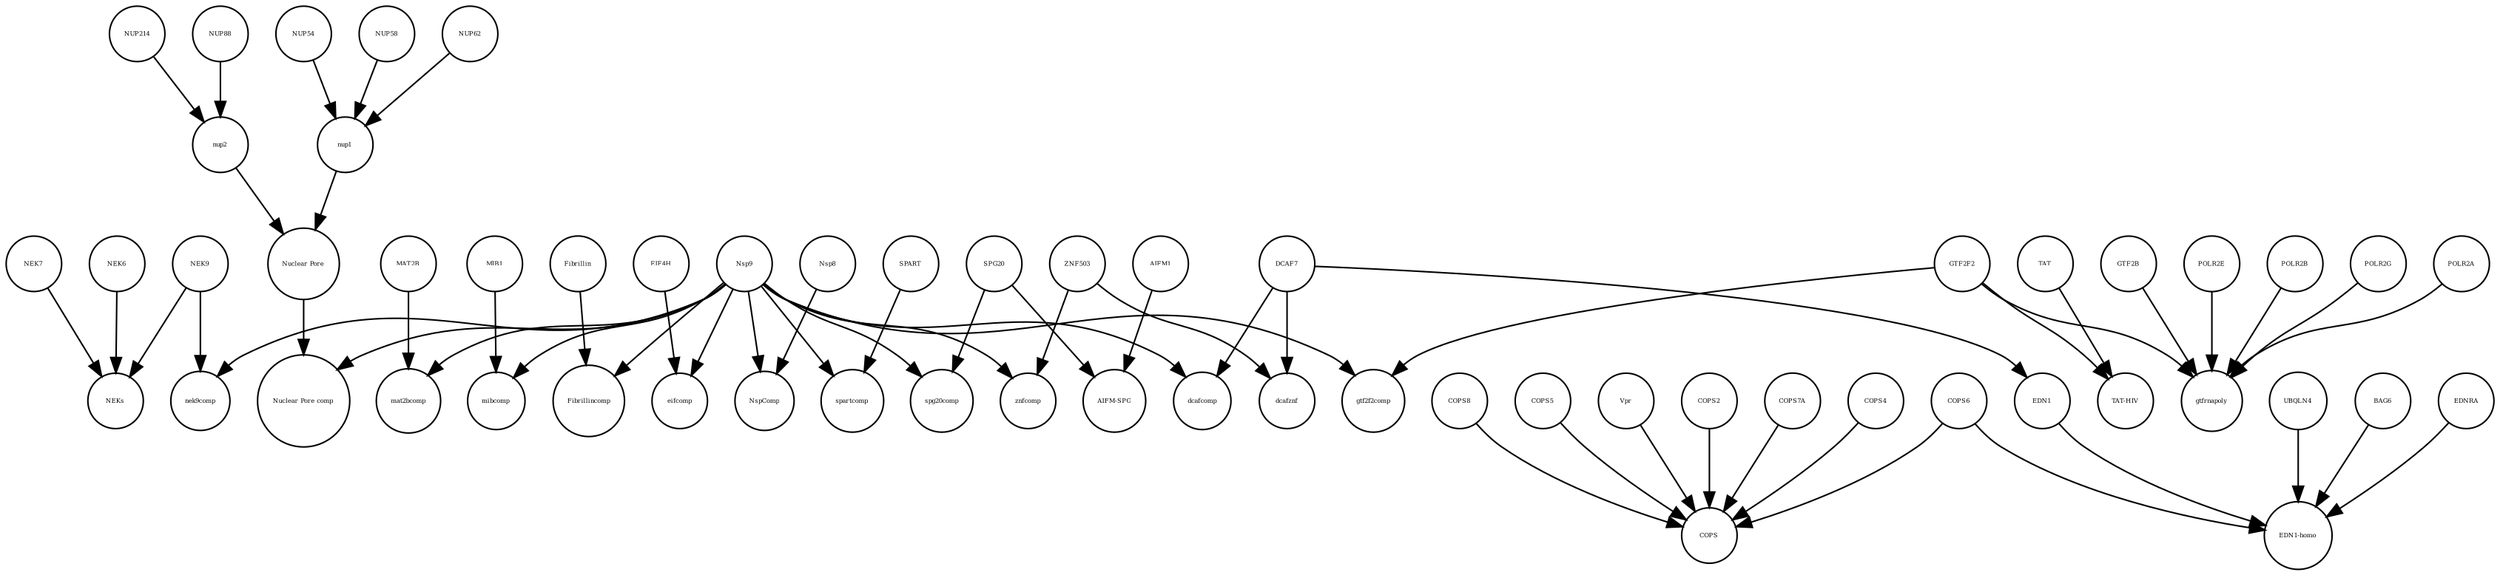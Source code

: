 strict digraph  {
NUP214 [annotation=urn_miriam_uniprot_P35658, bipartite=0, cls=macromolecule, fontsize=4, label=NUP214, shape=circle];
NUP58 [annotation=urn_miriam_uniprot_Q9BVL2, bipartite=0, cls=macromolecule, fontsize=4, label=NUP58, shape=circle];
mat2bcomp [annotation="", bipartite=0, cls=complex, fontsize=4, label=mat2bcomp, shape=circle];
"Nuclear Pore comp" [annotation="", bipartite=0, cls=complex, fontsize=4, label="Nuclear Pore comp", shape=circle];
TAT [annotation="", bipartite=0, cls=macromolecule, fontsize=4, label=TAT, shape=circle];
POLR2B [annotation="", bipartite=0, cls=macromolecule, fontsize=4, label=POLR2B, shape=circle];
nup2 [annotation="", bipartite=0, cls=complex, fontsize=4, label=nup2, shape=circle];
nek9comp [annotation="", bipartite=0, cls=complex, fontsize=4, label=nek9comp, shape=circle];
POLR2G [annotation="", bipartite=0, cls=macromolecule, fontsize=4, label=POLR2G, shape=circle];
COPS2 [annotation="", bipartite=0, cls=macromolecule, fontsize=4, label=COPS2, shape=circle];
COPS6 [annotation="", bipartite=0, cls=macromolecule, fontsize=4, label=COPS6, shape=circle];
MAT2B [annotation="urn_miriam_uniprot_Q9NZL9|urn_miriam_pubmed_10644686|urn_miriam_pubmed_23189196|urn_miriam_pubmed_25075345|urn_miriam_pubmed_23425511", bipartite=0, cls=macromolecule, fontsize=4, label=MAT2B, shape=circle];
AIFM1 [annotation="", bipartite=0, cls=macromolecule, fontsize=4, label=AIFM1, shape=circle];
EIF4H [annotation="urn_miriam_uniprot_Q15056|urn_miriam_pubmed_10585411|urn_miriam_pubmed_11418588", bipartite=0, cls=macromolecule, fontsize=4, label=EIF4H, shape=circle];
UBQLN4 [annotation="", bipartite=0, cls=macromolecule, fontsize=4, label=UBQLN4, shape=circle];
mibcomp [annotation="", bipartite=0, cls=complex, fontsize=4, label=mibcomp, shape=circle];
spg20comp [annotation="", bipartite=0, cls=complex, fontsize=4, label=spg20comp, shape=circle];
GTF2F2 [annotation="urn_miriam_uniprot_P13984|urn_miriam_pubmed_10428810", bipartite=0, cls=macromolecule, fontsize=4, label=GTF2F2, shape=circle];
BAG6 [annotation="", bipartite=0, cls=macromolecule, fontsize=4, label=BAG6, shape=circle];
Nsp9 [annotation="urn_miriam_uniprot_P0DTD1|urn_miriam_ncbiprotein_YP_009725305", bipartite=0, cls=macromolecule, fontsize=4, label=Nsp9, shape=circle];
EDN1 [annotation=urn_miriam_uniprot_P05305, bipartite=0, cls=macromolecule, fontsize=4, label=EDN1, shape=circle];
COPS7A [annotation="", bipartite=0, cls=macromolecule, fontsize=4, label=COPS7A, shape=circle];
NEK7 [annotation="", bipartite=0, cls=macromolecule, fontsize=4, label=NEK7, shape=circle];
"TAT-HIV" [annotation="", bipartite=0, cls=complex, fontsize=4, label="TAT-HIV", shape=circle];
Fibrillincomp [annotation="", bipartite=0, cls=complex, fontsize=4, label=Fibrillincomp, shape=circle];
eifcomp [annotation="", bipartite=0, cls=complex, fontsize=4, label=eifcomp, shape=circle];
COPS4 [annotation="", bipartite=0, cls=macromolecule, fontsize=4, label=COPS4, shape=circle];
NUP62 [annotation=urn_miriam_uniprot_P37198, bipartite=0, cls=macromolecule, fontsize=4, label=NUP62, shape=circle];
NEK9 [annotation=urn_miriam_uniprot_Q8TD19, bipartite=0, cls=macromolecule, fontsize=4, label=NEK9, shape=circle];
COPS [annotation="", bipartite=0, cls=complex, fontsize=4, label=COPS, shape=circle];
NUP54 [annotation=urn_miriam_uniprot_Q7Z3B4, bipartite=0, cls=macromolecule, fontsize=4, label=NUP54, shape=circle];
POLR2A [annotation=urn_miriam_uniprot_P30876, bipartite=0, cls=macromolecule, fontsize=4, label=POLR2A, shape=circle];
NspComp [annotation="", bipartite=0, cls=complex, fontsize=4, label=NspComp, shape=circle];
"Nuclear Pore" [annotation="", bipartite=0, cls=complex, fontsize=4, label="Nuclear Pore", shape=circle];
spartcomp [annotation="", bipartite=0, cls=complex, fontsize=4, label=spartcomp, shape=circle];
GTF2B [annotation="", bipartite=0, cls=macromolecule, fontsize=4, label=GTF2B, shape=circle];
NEKs [annotation="", bipartite=0, cls=complex, fontsize=4, label=NEKs, shape=circle];
SPG20 [annotation="", bipartite=0, cls=macromolecule, fontsize=4, label=SPG20, shape=circle];
COPS8 [annotation="", bipartite=0, cls=macromolecule, fontsize=4, label=COPS8, shape=circle];
Fibrillin [annotation="", bipartite=0, cls=complex, fontsize=4, label=Fibrillin, shape=circle];
EDNRA [annotation="", bipartite=0, cls=macromolecule, fontsize=4, label=EDNRA, shape=circle];
SPART [annotation=urn_miriam_uniprot_Q8N0X7, bipartite=0, cls=macromolecule, fontsize=4, label=SPART, shape=circle];
"EDN1-homo" [annotation="", bipartite=0, cls=complex, fontsize=4, label="EDN1-homo", shape=circle];
COPS5 [annotation="", bipartite=0, cls=macromolecule, fontsize=4, label=COPS5, shape=circle];
nup1 [annotation="", bipartite=0, cls=complex, fontsize=4, label=nup1, shape=circle];
NUP88 [annotation="urn_miriam_uniprot_Q99567|urn_miriam_pubmed_30543681", bipartite=0, cls=macromolecule, fontsize=4, label=NUP88, shape=circle];
DCAF7 [annotation="urn_miriam_uniprot_P61962|urn_miriam_pubmed_16887337|urn_miriam_pubmed_16949367", bipartite=0, cls=macromolecule, fontsize=4, label=DCAF7, shape=circle];
gtf2f2comp [annotation="", bipartite=0, cls=complex, fontsize=4, label=gtf2f2comp, shape=circle];
znfcomp [annotation="", bipartite=0, cls=complex, fontsize=4, label=znfcomp, shape=circle];
Nsp8 [annotation="urn_miriam_uniprot_P0DTD1|urn_miriam_ncbiprotein_YP_009725304", bipartite=0, cls=macromolecule, fontsize=4, label=Nsp8, shape=circle];
ZNF503 [annotation=urn_miriam_uniprot_Q96F45, bipartite=0, cls=macromolecule, fontsize=4, label=ZNF503, shape=circle];
MIB1 [annotation="urn_miriam_uniprot_Q86YT6|urn_miriam_pubmed_24185901", bipartite=0, cls=macromolecule, fontsize=4, label=MIB1, shape=circle];
dcafznf [annotation="", bipartite=0, cls=complex, fontsize=4, label=dcafznf, shape=circle];
POLR2E [annotation="", bipartite=0, cls=macromolecule, fontsize=4, label=POLR2E, shape=circle];
"AIFM-SPG" [annotation="", bipartite=0, cls=complex, fontsize=4, label="AIFM-SPG", shape=circle];
Vpr [annotation="", bipartite=0, cls=macromolecule, fontsize=4, label=Vpr, shape=circle];
gtfrnapoly [annotation="", bipartite=0, cls=complex, fontsize=4, label=gtfrnapoly, shape=circle];
NEK6 [annotation="", bipartite=0, cls=macromolecule, fontsize=4, label=NEK6, shape=circle];
dcafcomp [annotation="", bipartite=0, cls=complex, fontsize=4, label=dcafcomp, shape=circle];
NUP214 -> nup2  [annotation="", interaction_type=production];
NUP58 -> nup1  [annotation="", interaction_type=production];
TAT -> "TAT-HIV"  [annotation="", interaction_type=production];
POLR2B -> gtfrnapoly  [annotation="", interaction_type=production];
nup2 -> "Nuclear Pore"  [annotation="", interaction_type=production];
POLR2G -> gtfrnapoly  [annotation="", interaction_type=production];
COPS2 -> COPS  [annotation="", interaction_type=production];
COPS6 -> "EDN1-homo"  [annotation="", interaction_type=production];
COPS6 -> COPS  [annotation="", interaction_type=production];
MAT2B -> mat2bcomp  [annotation="", interaction_type=production];
AIFM1 -> "AIFM-SPG"  [annotation="", interaction_type=production];
EIF4H -> eifcomp  [annotation="", interaction_type=production];
UBQLN4 -> "EDN1-homo"  [annotation="", interaction_type=production];
GTF2F2 -> gtf2f2comp  [annotation="", interaction_type=production];
GTF2F2 -> "TAT-HIV"  [annotation="", interaction_type=production];
GTF2F2 -> gtfrnapoly  [annotation="", interaction_type=production];
BAG6 -> "EDN1-homo"  [annotation="", interaction_type=production];
Nsp9 -> znfcomp  [annotation="", interaction_type=production];
Nsp9 -> spartcomp  [annotation="", interaction_type=production];
Nsp9 -> mat2bcomp  [annotation="", interaction_type=production];
Nsp9 -> "Nuclear Pore comp"  [annotation="", interaction_type=production];
Nsp9 -> mibcomp  [annotation="", interaction_type=production];
Nsp9 -> spg20comp  [annotation="", interaction_type=production];
Nsp9 -> NspComp  [annotation="", interaction_type=production];
Nsp9 -> Fibrillincomp  [annotation="", interaction_type=production];
Nsp9 -> dcafcomp  [annotation="", interaction_type=production];
Nsp9 -> nek9comp  [annotation="", interaction_type=production];
Nsp9 -> eifcomp  [annotation="", interaction_type=production];
Nsp9 -> gtf2f2comp  [annotation="", interaction_type=production];
EDN1 -> "EDN1-homo"  [annotation="", interaction_type=production];
COPS7A -> COPS  [annotation="", interaction_type=production];
NEK7 -> NEKs  [annotation="", interaction_type=production];
COPS4 -> COPS  [annotation="", interaction_type=production];
NUP62 -> nup1  [annotation="", interaction_type=production];
NEK9 -> NEKs  [annotation="", interaction_type=production];
NEK9 -> nek9comp  [annotation="", interaction_type=production];
NUP54 -> nup1  [annotation="", interaction_type=production];
POLR2A -> gtfrnapoly  [annotation="", interaction_type=production];
"Nuclear Pore" -> "Nuclear Pore comp"  [annotation="", interaction_type=production];
GTF2B -> gtfrnapoly  [annotation="", interaction_type=production];
SPG20 -> "AIFM-SPG"  [annotation="", interaction_type=production];
SPG20 -> spg20comp  [annotation="", interaction_type=production];
COPS8 -> COPS  [annotation="", interaction_type=production];
Fibrillin -> Fibrillincomp  [annotation="", interaction_type=production];
EDNRA -> "EDN1-homo"  [annotation="", interaction_type=production];
SPART -> spartcomp  [annotation="", interaction_type=production];
COPS5 -> COPS  [annotation="", interaction_type=production];
nup1 -> "Nuclear Pore"  [annotation="", interaction_type=production];
NUP88 -> nup2  [annotation="", interaction_type=production];
DCAF7 -> EDN1  [annotation=urn_miriam_pubmed_27880803, interaction_type=catalysis];
DCAF7 -> dcafznf  [annotation="", interaction_type=production];
DCAF7 -> dcafcomp  [annotation="", interaction_type=production];
Nsp8 -> NspComp  [annotation="", interaction_type=production];
ZNF503 -> znfcomp  [annotation="", interaction_type=production];
ZNF503 -> dcafznf  [annotation="", interaction_type=production];
MIB1 -> mibcomp  [annotation="", interaction_type=production];
POLR2E -> gtfrnapoly  [annotation="", interaction_type=production];
Vpr -> COPS  [annotation="", interaction_type=production];
NEK6 -> NEKs  [annotation="", interaction_type=production];
}
